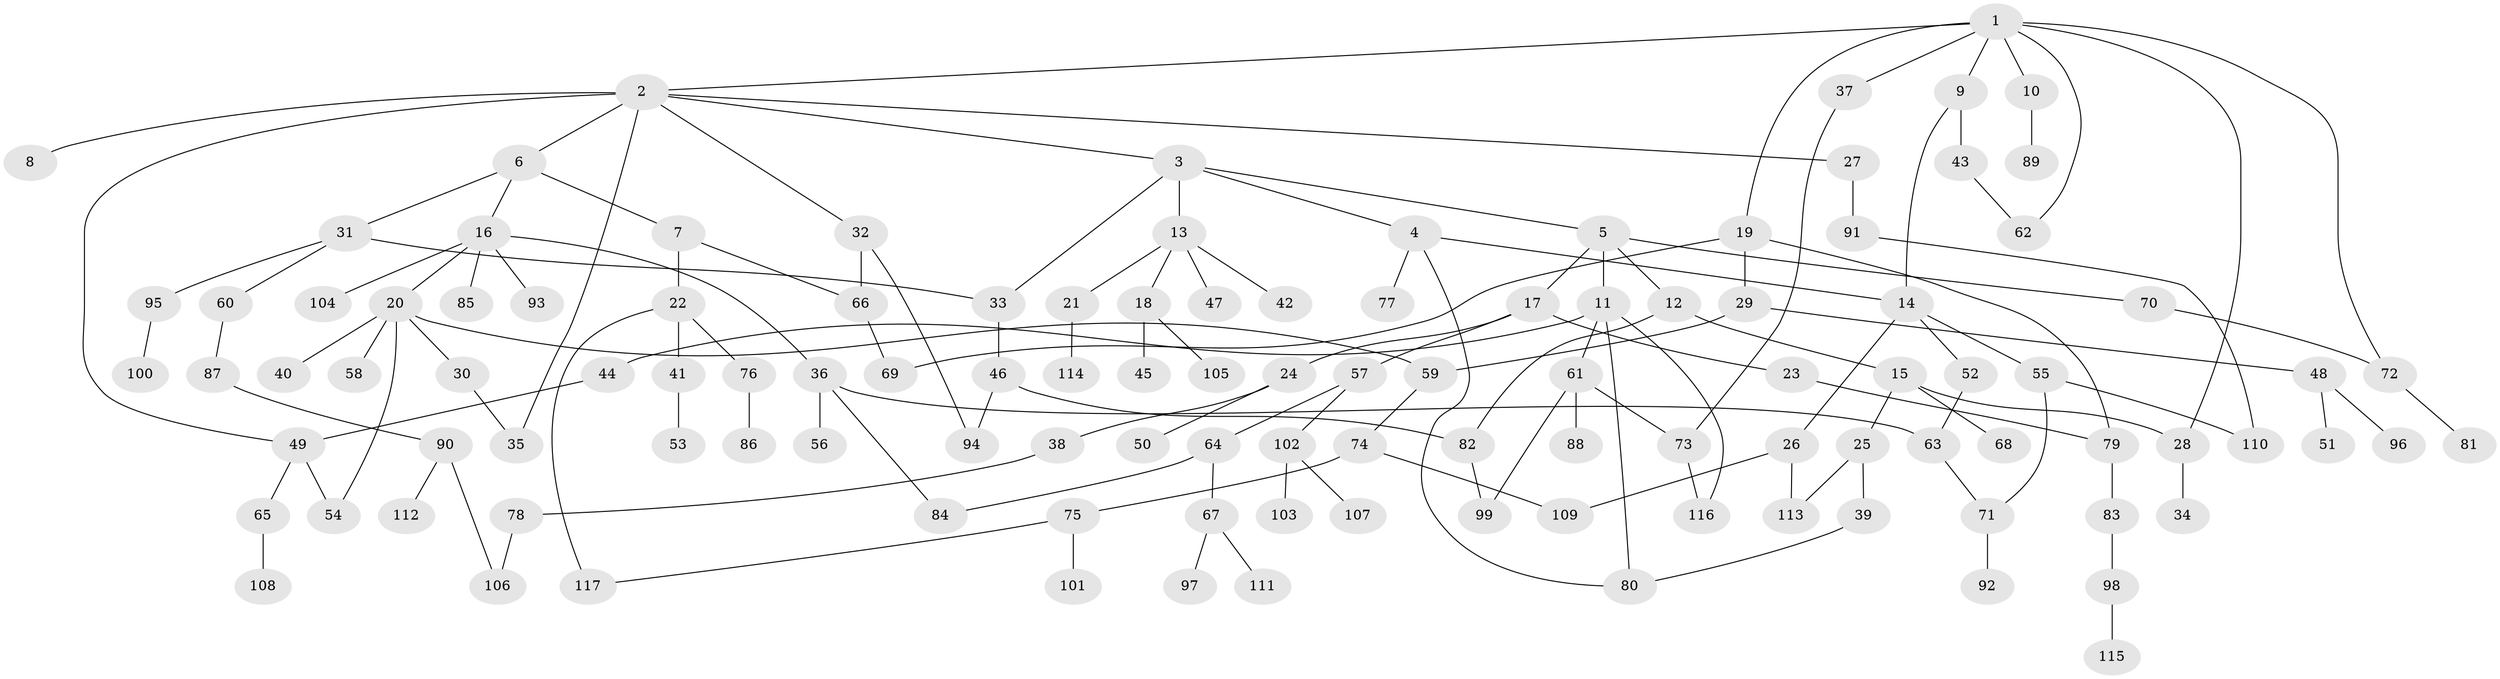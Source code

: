 // Generated by graph-tools (version 1.1) at 2025/25/03/09/25 03:25:27]
// undirected, 117 vertices, 143 edges
graph export_dot {
graph [start="1"]
  node [color=gray90,style=filled];
  1;
  2;
  3;
  4;
  5;
  6;
  7;
  8;
  9;
  10;
  11;
  12;
  13;
  14;
  15;
  16;
  17;
  18;
  19;
  20;
  21;
  22;
  23;
  24;
  25;
  26;
  27;
  28;
  29;
  30;
  31;
  32;
  33;
  34;
  35;
  36;
  37;
  38;
  39;
  40;
  41;
  42;
  43;
  44;
  45;
  46;
  47;
  48;
  49;
  50;
  51;
  52;
  53;
  54;
  55;
  56;
  57;
  58;
  59;
  60;
  61;
  62;
  63;
  64;
  65;
  66;
  67;
  68;
  69;
  70;
  71;
  72;
  73;
  74;
  75;
  76;
  77;
  78;
  79;
  80;
  81;
  82;
  83;
  84;
  85;
  86;
  87;
  88;
  89;
  90;
  91;
  92;
  93;
  94;
  95;
  96;
  97;
  98;
  99;
  100;
  101;
  102;
  103;
  104;
  105;
  106;
  107;
  108;
  109;
  110;
  111;
  112;
  113;
  114;
  115;
  116;
  117;
  1 -- 2;
  1 -- 9;
  1 -- 10;
  1 -- 19;
  1 -- 37;
  1 -- 62;
  1 -- 72;
  1 -- 28;
  2 -- 3;
  2 -- 6;
  2 -- 8;
  2 -- 27;
  2 -- 32;
  2 -- 35;
  2 -- 49;
  3 -- 4;
  3 -- 5;
  3 -- 13;
  3 -- 33;
  4 -- 14;
  4 -- 77;
  4 -- 80;
  5 -- 11;
  5 -- 12;
  5 -- 17;
  5 -- 70;
  6 -- 7;
  6 -- 16;
  6 -- 31;
  7 -- 22;
  7 -- 66;
  9 -- 43;
  9 -- 14;
  10 -- 89;
  11 -- 44;
  11 -- 61;
  11 -- 116;
  11 -- 80;
  12 -- 15;
  12 -- 82;
  13 -- 18;
  13 -- 21;
  13 -- 42;
  13 -- 47;
  14 -- 26;
  14 -- 52;
  14 -- 55;
  15 -- 25;
  15 -- 28;
  15 -- 68;
  16 -- 20;
  16 -- 36;
  16 -- 85;
  16 -- 93;
  16 -- 104;
  17 -- 23;
  17 -- 24;
  17 -- 57;
  18 -- 45;
  18 -- 105;
  19 -- 29;
  19 -- 79;
  19 -- 69;
  20 -- 30;
  20 -- 40;
  20 -- 58;
  20 -- 59;
  20 -- 54;
  21 -- 114;
  22 -- 41;
  22 -- 76;
  22 -- 117;
  23 -- 79;
  24 -- 38;
  24 -- 50;
  25 -- 39;
  25 -- 113;
  26 -- 109;
  26 -- 113;
  27 -- 91;
  28 -- 34;
  29 -- 48;
  29 -- 59;
  30 -- 35;
  31 -- 33;
  31 -- 60;
  31 -- 95;
  32 -- 94;
  32 -- 66;
  33 -- 46;
  36 -- 56;
  36 -- 63;
  36 -- 84;
  37 -- 73;
  38 -- 78;
  39 -- 80;
  41 -- 53;
  43 -- 62;
  44 -- 49;
  46 -- 82;
  46 -- 94;
  48 -- 51;
  48 -- 96;
  49 -- 54;
  49 -- 65;
  52 -- 63;
  55 -- 110;
  55 -- 71;
  57 -- 64;
  57 -- 102;
  59 -- 74;
  60 -- 87;
  61 -- 73;
  61 -- 88;
  61 -- 99;
  63 -- 71;
  64 -- 67;
  64 -- 84;
  65 -- 108;
  66 -- 69;
  67 -- 97;
  67 -- 111;
  70 -- 72;
  71 -- 92;
  72 -- 81;
  73 -- 116;
  74 -- 75;
  74 -- 109;
  75 -- 101;
  75 -- 117;
  76 -- 86;
  78 -- 106;
  79 -- 83;
  82 -- 99;
  83 -- 98;
  87 -- 90;
  90 -- 106;
  90 -- 112;
  91 -- 110;
  95 -- 100;
  98 -- 115;
  102 -- 103;
  102 -- 107;
}
